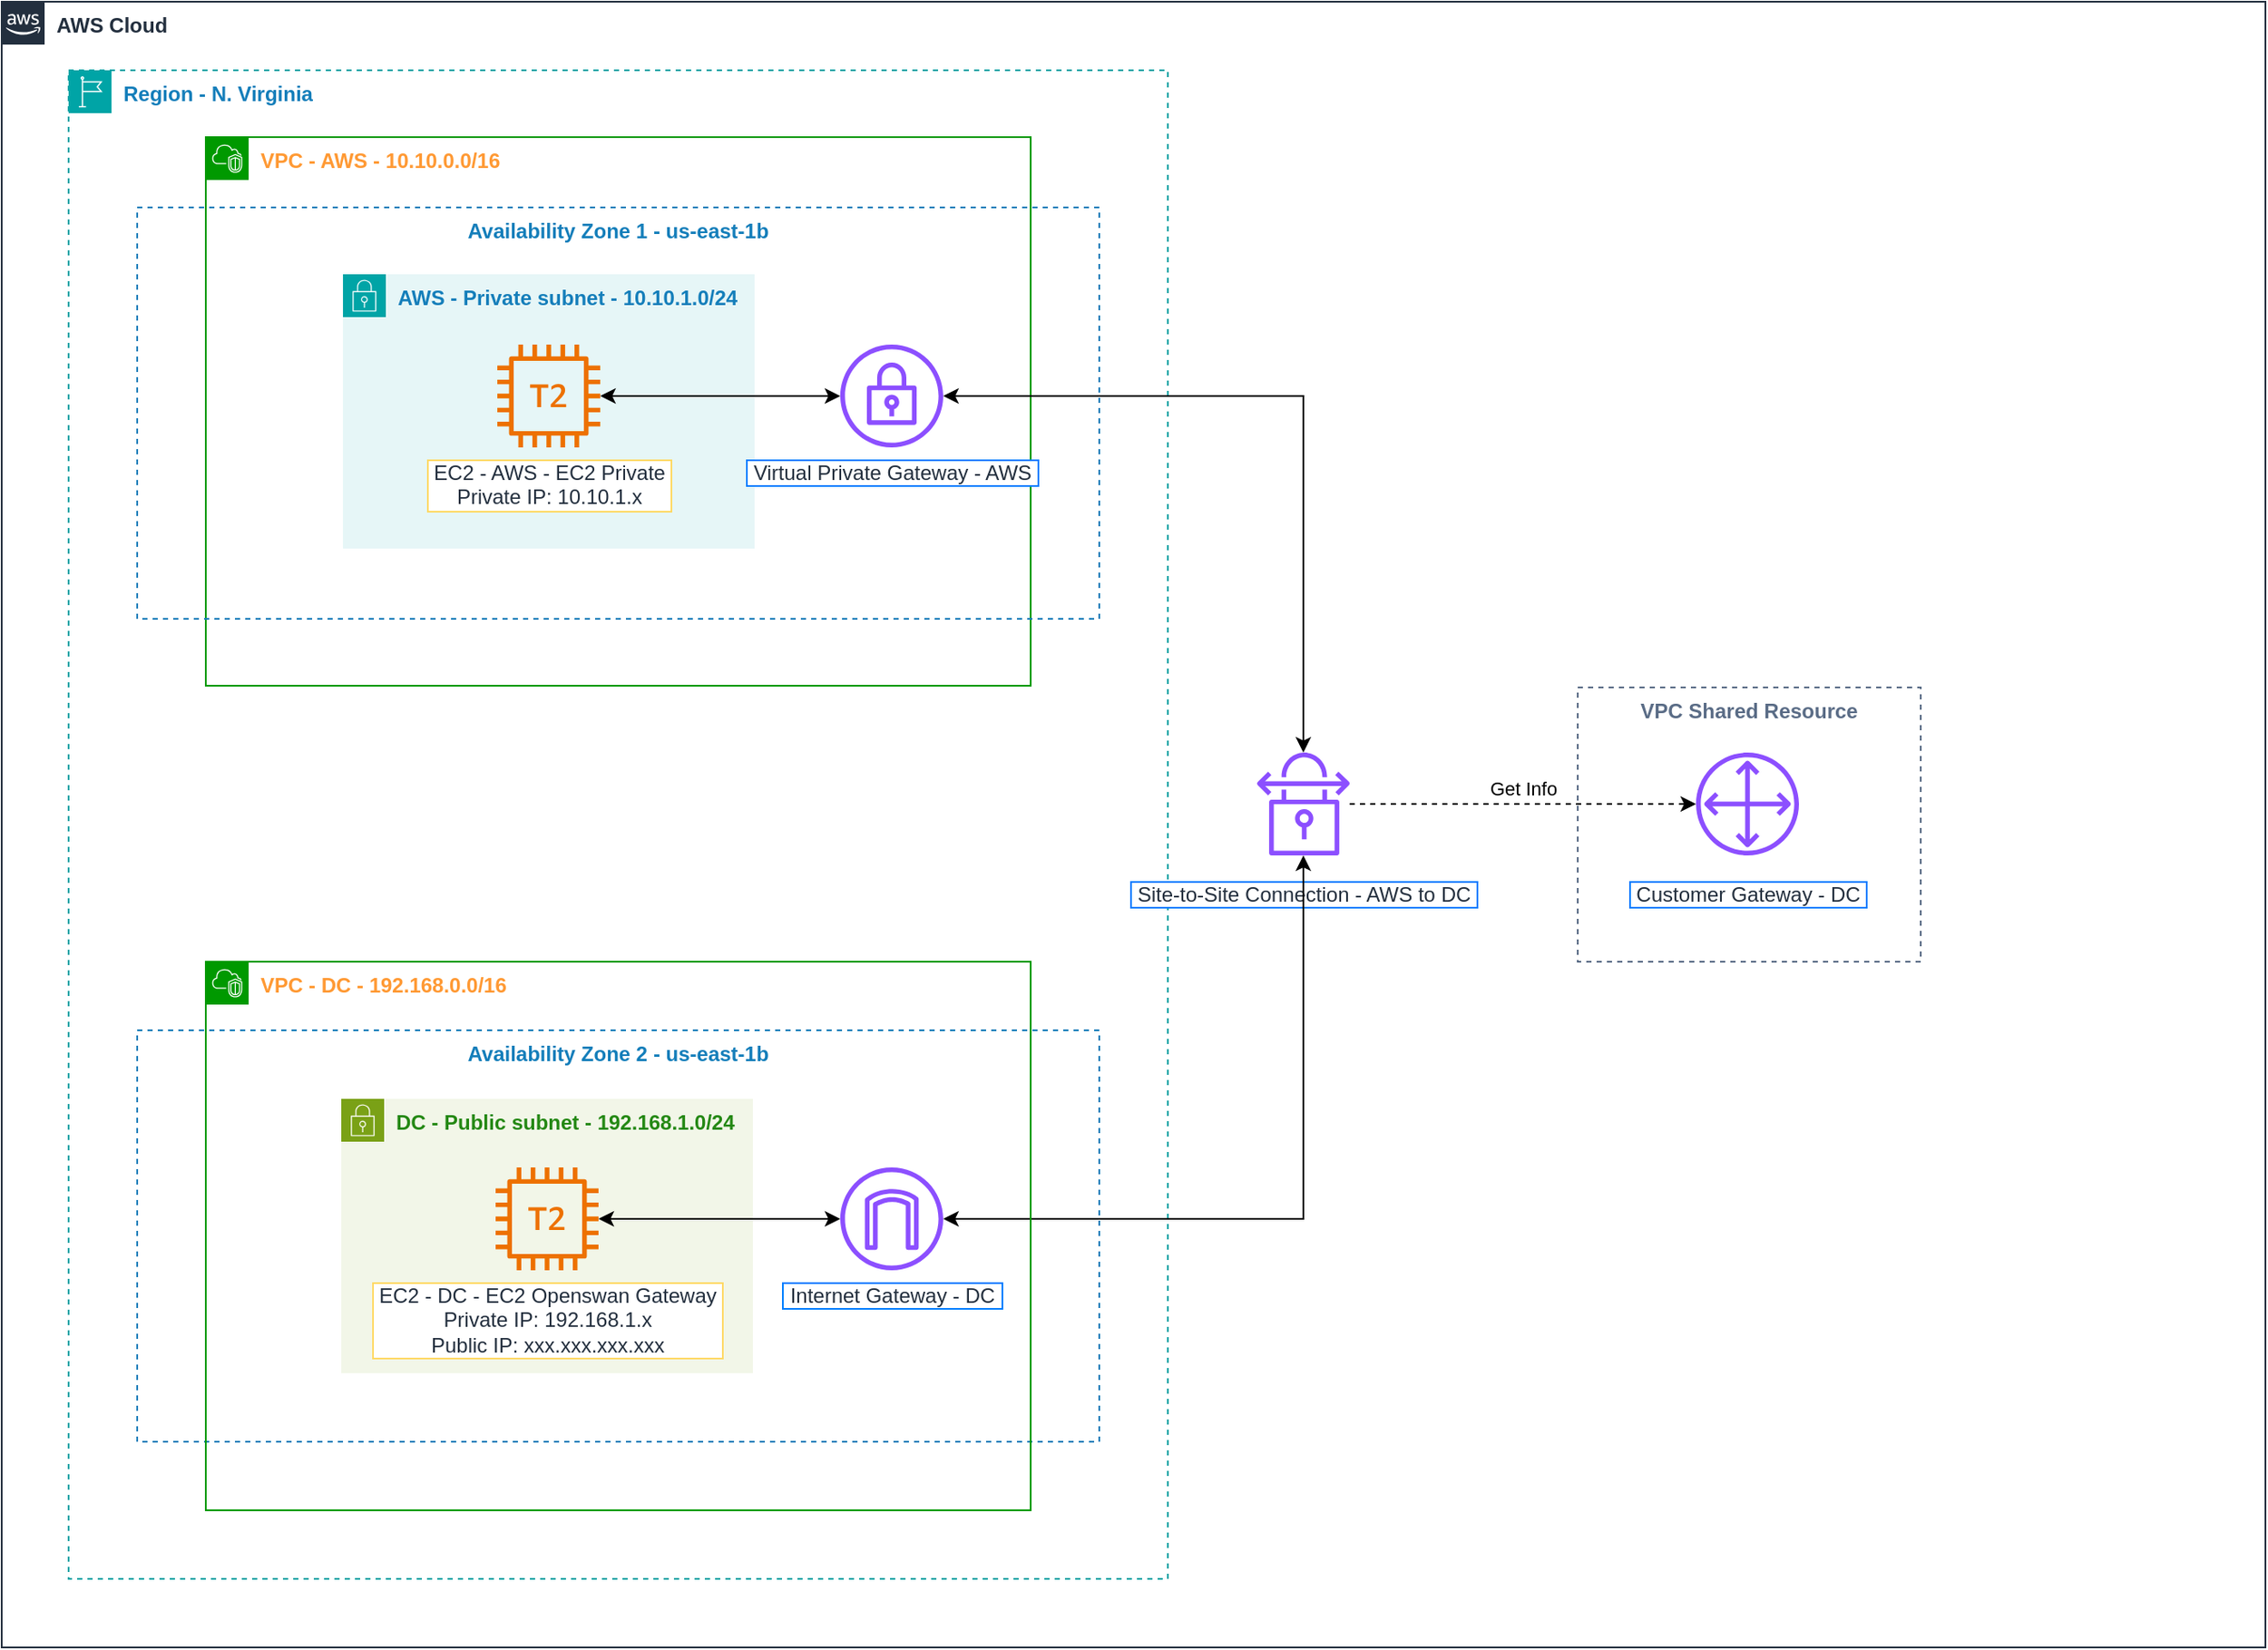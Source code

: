 <mxfile version="24.7.7">
  <diagram id="Ht1M8jgEwFfnCIfOTk4-" name="Page-1">
    <mxGraphModel dx="1578" dy="1000" grid="1" gridSize="10" guides="1" tooltips="1" connect="1" arrows="1" fold="1" page="1" pageScale="1" pageWidth="1169" pageHeight="827" math="0" shadow="0">
      <root>
        <mxCell id="0" />
        <mxCell id="1" parent="0" />
        <mxCell id="nMllGIah5zcT56R1uGEE-6" value="VPC - AWS - 10.10.0.0/16" style="points=[[0,0],[0.25,0],[0.5,0],[0.75,0],[1,0],[1,0.25],[1,0.5],[1,0.75],[1,1],[0.75,1],[0.5,1],[0.25,1],[0,1],[0,0.75],[0,0.5],[0,0.25]];outlineConnect=0;gradientColor=none;html=1;whiteSpace=wrap;fontSize=12;fontStyle=1;container=0;pointerEvents=0;collapsible=0;recursiveResize=0;shape=mxgraph.aws4.group;grIcon=mxgraph.aws4.group_vpc2;strokeColor=#009900;fillColor=none;verticalAlign=top;align=left;spacingLeft=30;fontColor=#FF9933;dashed=0;" vertex="1" parent="1">
          <mxGeometry x="159" y="119" width="481" height="320" as="geometry" />
        </mxCell>
        <mxCell id="nMllGIah5zcT56R1uGEE-1" value="AWS Cloud" style="points=[[0,0],[0.25,0],[0.5,0],[0.75,0],[1,0],[1,0.25],[1,0.5],[1,0.75],[1,1],[0.75,1],[0.5,1],[0.25,1],[0,1],[0,0.75],[0,0.5],[0,0.25]];outlineConnect=0;gradientColor=none;html=1;whiteSpace=wrap;fontSize=12;fontStyle=1;container=1;pointerEvents=0;collapsible=0;recursiveResize=0;shape=mxgraph.aws4.group;grIcon=mxgraph.aws4.group_aws_cloud_alt;strokeColor=#232F3E;fillColor=none;verticalAlign=top;align=left;spacingLeft=30;fontColor=#232F3E;dashed=0;" vertex="1" parent="1">
          <mxGeometry x="40" y="40" width="1320" height="960" as="geometry" />
        </mxCell>
        <mxCell id="nMllGIah5zcT56R1uGEE-2" value="Region - N. Virginia" style="points=[[0,0],[0.25,0],[0.5,0],[0.75,0],[1,0],[1,0.25],[1,0.5],[1,0.75],[1,1],[0.75,1],[0.5,1],[0.25,1],[0,1],[0,0.75],[0,0.5],[0,0.25]];outlineConnect=0;gradientColor=none;html=1;whiteSpace=wrap;fontSize=12;fontStyle=1;container=0;pointerEvents=0;collapsible=0;recursiveResize=0;shape=mxgraph.aws4.group;grIcon=mxgraph.aws4.group_region;strokeColor=#00A4A6;fillColor=none;verticalAlign=top;align=left;spacingLeft=30;fontColor=#147EBA;dashed=1;" vertex="1" parent="nMllGIah5zcT56R1uGEE-1">
          <mxGeometry x="39" y="40" width="641" height="880" as="geometry" />
        </mxCell>
        <mxCell id="nMllGIah5zcT56R1uGEE-3" value="VPC Shared Resource" style="fillColor=none;strokeColor=#5A6C86;dashed=1;verticalAlign=top;fontStyle=1;fontColor=#5A6C86;whiteSpace=wrap;html=1;" vertex="1" parent="nMllGIah5zcT56R1uGEE-1">
          <mxGeometry x="919" y="400" width="200" height="160" as="geometry" />
        </mxCell>
        <mxCell id="nMllGIah5zcT56R1uGEE-25" value="&amp;nbsp;Customer Gateway - DC&amp;nbsp;" style="sketch=0;outlineConnect=0;fontColor=#232F3E;gradientColor=none;fillColor=#8C4FFF;strokeColor=none;dashed=0;verticalLabelPosition=bottom;verticalAlign=top;align=center;html=1;fontSize=12;fontStyle=0;aspect=fixed;pointerEvents=1;shape=mxgraph.aws4.customer_gateway;fontFamily=Helvetica;labelBorderColor=#007FFF;labelBackgroundColor=default;spacing=10;" vertex="1" parent="nMllGIah5zcT56R1uGEE-1">
          <mxGeometry x="988" y="438" width="60" height="60" as="geometry" />
        </mxCell>
        <mxCell id="nMllGIah5zcT56R1uGEE-30" value="Get Info" style="edgeStyle=orthogonalEdgeStyle;rounded=0;orthogonalLoop=1;jettySize=auto;html=1;dashed=1;labelPosition=center;verticalLabelPosition=top;align=center;verticalAlign=bottom;fontStyle=0" edge="1" parent="nMllGIah5zcT56R1uGEE-1" source="nMllGIah5zcT56R1uGEE-26" target="nMllGIah5zcT56R1uGEE-25">
          <mxGeometry x="-0.001" relative="1" as="geometry">
            <mxPoint as="offset" />
          </mxGeometry>
        </mxCell>
        <mxCell id="nMllGIah5zcT56R1uGEE-26" value="&amp;nbsp;Site-to-Site Connection - AWS to DC&amp;nbsp;" style="sketch=0;outlineConnect=0;fontColor=#232F3E;gradientColor=none;fillColor=#8C4FFF;strokeColor=none;dashed=0;verticalLabelPosition=bottom;verticalAlign=top;align=center;html=1;fontSize=12;fontStyle=0;pointerEvents=1;shape=mxgraph.aws4.vpn_connection;aspect=fixed;fontFamily=Helvetica;labelBorderColor=#007FFF;labelBackgroundColor=default;spacing=10;" vertex="1" parent="nMllGIah5zcT56R1uGEE-1">
          <mxGeometry x="729" y="438" width="60" height="60" as="geometry" />
        </mxCell>
        <mxCell id="nMllGIah5zcT56R1uGEE-28" style="edgeStyle=orthogonalEdgeStyle;rounded=0;orthogonalLoop=1;jettySize=auto;html=1;spacing=10;startArrow=classic;startFill=1;" edge="1" parent="1" source="nMllGIah5zcT56R1uGEE-20" target="nMllGIah5zcT56R1uGEE-26">
          <mxGeometry relative="1" as="geometry" />
        </mxCell>
        <mxCell id="nMllGIah5zcT56R1uGEE-27" style="edgeStyle=orthogonalEdgeStyle;rounded=0;orthogonalLoop=1;jettySize=auto;html=1;spacing=10;startArrow=classic;startFill=1;" edge="1" parent="1" source="nMllGIah5zcT56R1uGEE-24" target="nMllGIah5zcT56R1uGEE-26">
          <mxGeometry relative="1" as="geometry" />
        </mxCell>
        <mxCell id="nMllGIah5zcT56R1uGEE-19" value="Availability Zone 1 - us-east-1b" style="fillColor=none;strokeColor=#147EBA;dashed=1;verticalAlign=top;fontStyle=1;fontColor=#147EBA;whiteSpace=wrap;html=1;" vertex="1" parent="1">
          <mxGeometry x="119" y="160" width="561" height="240" as="geometry" />
        </mxCell>
        <mxCell id="nMllGIah5zcT56R1uGEE-11" value="AWS - Private subnet - 10.10.1.0/24" style="points=[[0,0],[0.25,0],[0.5,0],[0.75,0],[1,0],[1,0.25],[1,0.5],[1,0.75],[1,1],[0.75,1],[0.5,1],[0.25,1],[0,1],[0,0.75],[0,0.5],[0,0.25]];outlineConnect=0;gradientColor=none;html=1;whiteSpace=wrap;fontSize=12;fontStyle=1;container=1;pointerEvents=0;collapsible=0;recursiveResize=0;shape=mxgraph.aws4.group;grIcon=mxgraph.aws4.group_security_group;grStroke=0;strokeColor=#00A4A6;fillColor=#E6F6F7;verticalAlign=top;align=left;spacingLeft=30;fontColor=#147EBA;dashed=0;" vertex="1" parent="1">
          <mxGeometry x="239" y="199" width="240" height="160" as="geometry" />
        </mxCell>
        <mxCell id="nMllGIah5zcT56R1uGEE-17" value="&amp;nbsp;EC2 - AWS - EC2 Private&amp;nbsp;&lt;div&gt;&amp;nbsp;Private IP: 10.10.1.x&amp;nbsp;&lt;/div&gt;" style="sketch=0;outlineConnect=0;fontColor=#232F3E;gradientColor=none;fillColor=#ED7100;strokeColor=none;dashed=0;verticalLabelPosition=bottom;verticalAlign=top;align=center;html=1;fontSize=12;fontStyle=0;aspect=fixed;pointerEvents=1;shape=mxgraph.aws4.t2_instance;labelBackgroundColor=default;labelBorderColor=#FFD966;" vertex="1" parent="nMllGIah5zcT56R1uGEE-11">
          <mxGeometry x="90" y="41" width="60" height="60" as="geometry" />
        </mxCell>
        <mxCell id="nMllGIah5zcT56R1uGEE-12" value="Availability Zone 2 - us-east-1b" style="fillColor=none;strokeColor=#147EBA;dashed=1;verticalAlign=top;fontStyle=1;fontColor=#147EBA;whiteSpace=wrap;html=1;" vertex="1" parent="1">
          <mxGeometry x="119" y="640" width="561" height="240" as="geometry" />
        </mxCell>
        <mxCell id="nMllGIah5zcT56R1uGEE-13" value="VPC - DC - 192.168.0.0/16" style="points=[[0,0],[0.25,0],[0.5,0],[0.75,0],[1,0],[1,0.25],[1,0.5],[1,0.75],[1,1],[0.75,1],[0.5,1],[0.25,1],[0,1],[0,0.75],[0,0.5],[0,0.25]];outlineConnect=0;gradientColor=none;html=1;whiteSpace=wrap;fontSize=12;fontStyle=1;container=1;pointerEvents=0;collapsible=0;recursiveResize=0;shape=mxgraph.aws4.group;grIcon=mxgraph.aws4.group_vpc2;strokeColor=#009900;fillColor=none;verticalAlign=top;align=left;spacingLeft=30;fontColor=#FF9933;dashed=0;" vertex="1" parent="1">
          <mxGeometry x="159" y="600" width="481" height="320" as="geometry" />
        </mxCell>
        <mxCell id="nMllGIah5zcT56R1uGEE-31" style="edgeStyle=orthogonalEdgeStyle;rounded=0;orthogonalLoop=1;jettySize=auto;html=1;startArrow=classic;startFill=1;" edge="1" parent="1" source="nMllGIah5zcT56R1uGEE-17" target="nMllGIah5zcT56R1uGEE-24">
          <mxGeometry relative="1" as="geometry" />
        </mxCell>
        <mxCell id="nMllGIah5zcT56R1uGEE-24" value="&amp;nbsp;Virtual Private Gateway - AWS&amp;nbsp;" style="outlineConnect=0;fontColor=#232F3E;gradientColor=none;fillColor=#8C4FFF;strokeColor=none;dashed=0;verticalLabelPosition=bottom;verticalAlign=top;align=center;html=1;fontSize=12;fontStyle=0;aspect=fixed;pointerEvents=1;shape=mxgraph.aws4.vpn_gateway;fontFamily=Helvetica;labelBorderColor=#007FFF;labelBackgroundColor=default;shadow=0;textShadow=0;container=0;dropTarget=0;collapsible=0;metaEdit=0;backgroundOutline=0;fillStyle=auto;" vertex="1" parent="1">
          <mxGeometry x="529" y="240" width="60" height="60" as="geometry" />
        </mxCell>
        <mxCell id="nMllGIah5zcT56R1uGEE-15" value="DC - Public subnet - 192.168.1.0/24" style="points=[[0,0],[0.25,0],[0.5,0],[0.75,0],[1,0],[1,0.25],[1,0.5],[1,0.75],[1,1],[0.75,1],[0.5,1],[0.25,1],[0,1],[0,0.75],[0,0.5],[0,0.25]];outlineConnect=0;gradientColor=none;html=1;whiteSpace=wrap;fontSize=12;fontStyle=1;container=1;pointerEvents=0;collapsible=0;recursiveResize=0;shape=mxgraph.aws4.group;grIcon=mxgraph.aws4.group_security_group;grStroke=0;strokeColor=#7AA116;fillColor=#F2F6E8;verticalAlign=top;align=left;spacingLeft=30;fontColor=#248814;dashed=0;" vertex="1" parent="1">
          <mxGeometry x="238" y="680" width="240" height="160" as="geometry" />
        </mxCell>
        <mxCell id="nMllGIah5zcT56R1uGEE-32" style="edgeStyle=orthogonalEdgeStyle;rounded=0;orthogonalLoop=1;jettySize=auto;html=1;startArrow=classic;startFill=1;" edge="1" parent="1" source="nMllGIah5zcT56R1uGEE-18" target="nMllGIah5zcT56R1uGEE-20">
          <mxGeometry relative="1" as="geometry" />
        </mxCell>
        <mxCell id="nMllGIah5zcT56R1uGEE-20" value="&amp;nbsp;Internet Gateway - DC&amp;nbsp;" style="sketch=0;outlineConnect=0;fontColor=#232F3E;gradientColor=none;fillColor=#8C4FFF;strokeColor=none;dashed=0;verticalLabelPosition=bottom;verticalAlign=top;align=center;html=1;fontSize=12;fontStyle=0;aspect=fixed;pointerEvents=1;shape=mxgraph.aws4.internet_gateway;labelBackgroundColor=default;labelBorderColor=#007FFF;" vertex="1" parent="1">
          <mxGeometry x="529" y="720" width="60" height="60" as="geometry" />
        </mxCell>
        <mxCell id="nMllGIah5zcT56R1uGEE-18" value="&amp;nbsp;EC2 - DC - EC2 Openswan Gateway&amp;nbsp;&lt;div&gt;Private IP: 192.168.1.x&lt;/div&gt;&lt;div&gt;Public IP: xxx.xxx.xxx.xxx&lt;/div&gt;" style="sketch=0;outlineConnect=0;fontColor=#232F3E;gradientColor=none;fillColor=#ED7100;strokeColor=none;dashed=0;verticalLabelPosition=bottom;verticalAlign=top;align=center;html=1;fontSize=12;fontStyle=0;aspect=fixed;pointerEvents=1;shape=mxgraph.aws4.t2_instance;labelBackgroundColor=default;labelBorderColor=#FFD966;" vertex="1" parent="1">
          <mxGeometry x="328" y="720" width="60" height="60" as="geometry" />
        </mxCell>
      </root>
    </mxGraphModel>
  </diagram>
</mxfile>
